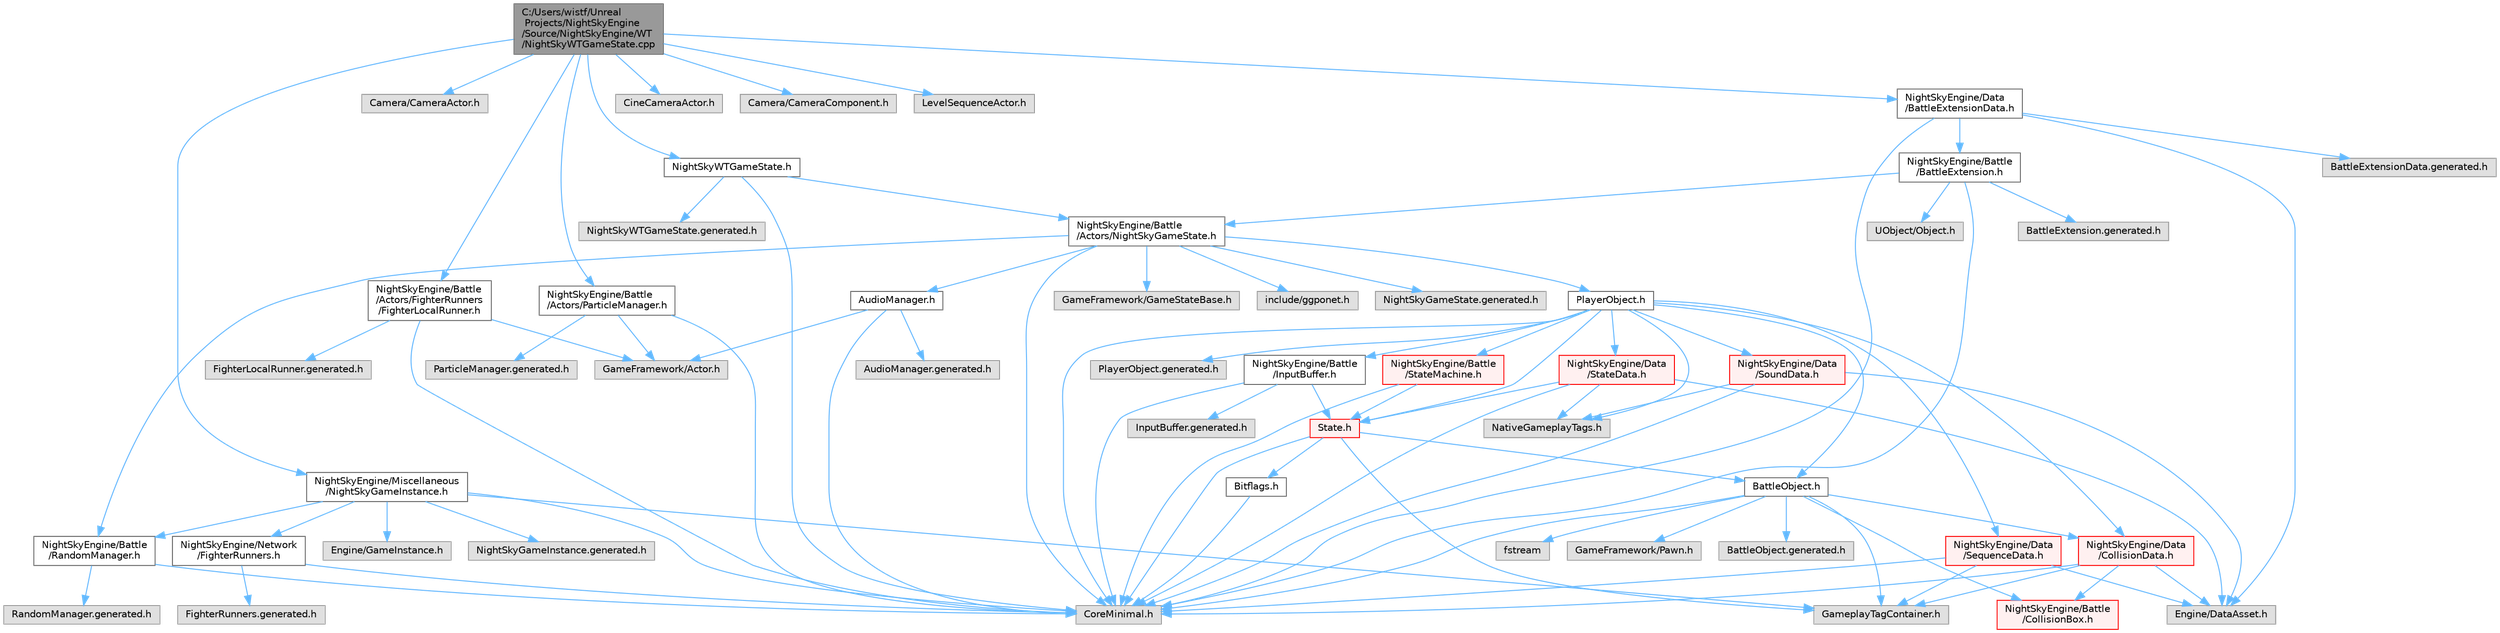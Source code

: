 digraph "C:/Users/wistf/Unreal Projects/NightSkyEngine/Source/NightSkyEngine/WT/NightSkyWTGameState.cpp"
{
 // LATEX_PDF_SIZE
  bgcolor="transparent";
  edge [fontname=Helvetica,fontsize=10,labelfontname=Helvetica,labelfontsize=10];
  node [fontname=Helvetica,fontsize=10,shape=box,height=0.2,width=0.4];
  Node1 [id="Node000001",label="C:/Users/wistf/Unreal\l Projects/NightSkyEngine\l/Source/NightSkyEngine/WT\l/NightSkyWTGameState.cpp",height=0.2,width=0.4,color="gray40", fillcolor="grey60", style="filled", fontcolor="black",tooltip=" "];
  Node1 -> Node2 [id="edge1_Node000001_Node000002",color="steelblue1",style="solid",tooltip=" "];
  Node2 [id="Node000002",label="NightSkyWTGameState.h",height=0.2,width=0.4,color="grey40", fillcolor="white", style="filled",URL="$_night_sky_w_t_game_state_8h.html",tooltip=" "];
  Node2 -> Node3 [id="edge2_Node000002_Node000003",color="steelblue1",style="solid",tooltip=" "];
  Node3 [id="Node000003",label="CoreMinimal.h",height=0.2,width=0.4,color="grey60", fillcolor="#E0E0E0", style="filled",tooltip=" "];
  Node2 -> Node4 [id="edge3_Node000002_Node000004",color="steelblue1",style="solid",tooltip=" "];
  Node4 [id="Node000004",label="NightSkyEngine/Battle\l/Actors/NightSkyGameState.h",height=0.2,width=0.4,color="grey40", fillcolor="white", style="filled",URL="$_night_sky_game_state_8h.html",tooltip=" "];
  Node4 -> Node3 [id="edge4_Node000004_Node000003",color="steelblue1",style="solid",tooltip=" "];
  Node4 -> Node5 [id="edge5_Node000004_Node000005",color="steelblue1",style="solid",tooltip=" "];
  Node5 [id="Node000005",label="AudioManager.h",height=0.2,width=0.4,color="grey40", fillcolor="white", style="filled",URL="$_audio_manager_8h.html",tooltip=" "];
  Node5 -> Node3 [id="edge6_Node000005_Node000003",color="steelblue1",style="solid",tooltip=" "];
  Node5 -> Node6 [id="edge7_Node000005_Node000006",color="steelblue1",style="solid",tooltip=" "];
  Node6 [id="Node000006",label="GameFramework/Actor.h",height=0.2,width=0.4,color="grey60", fillcolor="#E0E0E0", style="filled",tooltip=" "];
  Node5 -> Node7 [id="edge8_Node000005_Node000007",color="steelblue1",style="solid",tooltip=" "];
  Node7 [id="Node000007",label="AudioManager.generated.h",height=0.2,width=0.4,color="grey60", fillcolor="#E0E0E0", style="filled",tooltip=" "];
  Node4 -> Node8 [id="edge9_Node000004_Node000008",color="steelblue1",style="solid",tooltip=" "];
  Node8 [id="Node000008",label="PlayerObject.h",height=0.2,width=0.4,color="grey40", fillcolor="white", style="filled",URL="$_player_object_8h.html",tooltip=" "];
  Node8 -> Node3 [id="edge10_Node000008_Node000003",color="steelblue1",style="solid",tooltip=" "];
  Node8 -> Node9 [id="edge11_Node000008_Node000009",color="steelblue1",style="solid",tooltip=" "];
  Node9 [id="Node000009",label="BattleObject.h",height=0.2,width=0.4,color="grey40", fillcolor="white", style="filled",URL="$_battle_object_8h.html",tooltip=" "];
  Node9 -> Node10 [id="edge12_Node000009_Node000010",color="steelblue1",style="solid",tooltip=" "];
  Node10 [id="Node000010",label="fstream",height=0.2,width=0.4,color="grey60", fillcolor="#E0E0E0", style="filled",tooltip=" "];
  Node9 -> Node3 [id="edge13_Node000009_Node000003",color="steelblue1",style="solid",tooltip=" "];
  Node9 -> Node11 [id="edge14_Node000009_Node000011",color="steelblue1",style="solid",tooltip=" "];
  Node11 [id="Node000011",label="GameplayTagContainer.h",height=0.2,width=0.4,color="grey60", fillcolor="#E0E0E0", style="filled",tooltip=" "];
  Node9 -> Node12 [id="edge15_Node000009_Node000012",color="steelblue1",style="solid",tooltip=" "];
  Node12 [id="Node000012",label="GameFramework/Pawn.h",height=0.2,width=0.4,color="grey60", fillcolor="#E0E0E0", style="filled",tooltip=" "];
  Node9 -> Node13 [id="edge16_Node000009_Node000013",color="steelblue1",style="solid",tooltip=" "];
  Node13 [id="Node000013",label="NightSkyEngine/Battle\l/CollisionBox.h",height=0.2,width=0.4,color="red", fillcolor="#FFF0F0", style="filled",URL="$_collision_box_8h.html",tooltip=" "];
  Node9 -> Node16 [id="edge17_Node000009_Node000016",color="steelblue1",style="solid",tooltip=" "];
  Node16 [id="Node000016",label="NightSkyEngine/Data\l/CollisionData.h",height=0.2,width=0.4,color="red", fillcolor="#FFF0F0", style="filled",URL="$_collision_data_8h.html",tooltip=" "];
  Node16 -> Node3 [id="edge18_Node000016_Node000003",color="steelblue1",style="solid",tooltip=" "];
  Node16 -> Node17 [id="edge19_Node000016_Node000017",color="steelblue1",style="solid",tooltip=" "];
  Node17 [id="Node000017",label="Engine/DataAsset.h",height=0.2,width=0.4,color="grey60", fillcolor="#E0E0E0", style="filled",tooltip=" "];
  Node16 -> Node11 [id="edge20_Node000016_Node000011",color="steelblue1",style="solid",tooltip=" "];
  Node16 -> Node13 [id="edge21_Node000016_Node000013",color="steelblue1",style="solid",tooltip=" "];
  Node9 -> Node20 [id="edge22_Node000009_Node000020",color="steelblue1",style="solid",tooltip=" "];
  Node20 [id="Node000020",label="BattleObject.generated.h",height=0.2,width=0.4,color="grey60", fillcolor="#E0E0E0", style="filled",tooltip=" "];
  Node8 -> Node21 [id="edge23_Node000008_Node000021",color="steelblue1",style="solid",tooltip=" "];
  Node21 [id="Node000021",label="NativeGameplayTags.h",height=0.2,width=0.4,color="grey60", fillcolor="#E0E0E0", style="filled",tooltip=" "];
  Node8 -> Node22 [id="edge24_Node000008_Node000022",color="steelblue1",style="solid",tooltip=" "];
  Node22 [id="Node000022",label="NightSkyEngine/Battle\l/InputBuffer.h",height=0.2,width=0.4,color="grey40", fillcolor="white", style="filled",URL="$_input_buffer_8h.html",tooltip=" "];
  Node22 -> Node3 [id="edge25_Node000022_Node000003",color="steelblue1",style="solid",tooltip=" "];
  Node22 -> Node23 [id="edge26_Node000022_Node000023",color="steelblue1",style="solid",tooltip=" "];
  Node23 [id="Node000023",label="State.h",height=0.2,width=0.4,color="red", fillcolor="#FFF0F0", style="filled",URL="$_state_8h.html",tooltip=" "];
  Node23 -> Node3 [id="edge27_Node000023_Node000003",color="steelblue1",style="solid",tooltip=" "];
  Node23 -> Node24 [id="edge28_Node000023_Node000024",color="steelblue1",style="solid",tooltip=" "];
  Node24 [id="Node000024",label="Bitflags.h",height=0.2,width=0.4,color="grey40", fillcolor="white", style="filled",URL="$_bitflags_8h.html",tooltip=" "];
  Node24 -> Node3 [id="edge29_Node000024_Node000003",color="steelblue1",style="solid",tooltip=" "];
  Node23 -> Node11 [id="edge30_Node000023_Node000011",color="steelblue1",style="solid",tooltip=" "];
  Node23 -> Node9 [id="edge31_Node000023_Node000009",color="steelblue1",style="solid",tooltip=" "];
  Node22 -> Node29 [id="edge32_Node000022_Node000029",color="steelblue1",style="solid",tooltip=" "];
  Node29 [id="Node000029",label="InputBuffer.generated.h",height=0.2,width=0.4,color="grey60", fillcolor="#E0E0E0", style="filled",tooltip=" "];
  Node8 -> Node23 [id="edge33_Node000008_Node000023",color="steelblue1",style="solid",tooltip=" "];
  Node8 -> Node30 [id="edge34_Node000008_Node000030",color="steelblue1",style="solid",tooltip=" "];
  Node30 [id="Node000030",label="NightSkyEngine/Battle\l/StateMachine.h",height=0.2,width=0.4,color="red", fillcolor="#FFF0F0", style="filled",URL="$_state_machine_8h.html",tooltip=" "];
  Node30 -> Node3 [id="edge35_Node000030_Node000003",color="steelblue1",style="solid",tooltip=" "];
  Node30 -> Node23 [id="edge36_Node000030_Node000023",color="steelblue1",style="solid",tooltip=" "];
  Node8 -> Node16 [id="edge37_Node000008_Node000016",color="steelblue1",style="solid",tooltip=" "];
  Node8 -> Node32 [id="edge38_Node000008_Node000032",color="steelblue1",style="solid",tooltip=" "];
  Node32 [id="Node000032",label="NightSkyEngine/Data\l/SequenceData.h",height=0.2,width=0.4,color="red", fillcolor="#FFF0F0", style="filled",URL="$_sequence_data_8h.html",tooltip=" "];
  Node32 -> Node3 [id="edge39_Node000032_Node000003",color="steelblue1",style="solid",tooltip=" "];
  Node32 -> Node11 [id="edge40_Node000032_Node000011",color="steelblue1",style="solid",tooltip=" "];
  Node32 -> Node17 [id="edge41_Node000032_Node000017",color="steelblue1",style="solid",tooltip=" "];
  Node8 -> Node35 [id="edge42_Node000008_Node000035",color="steelblue1",style="solid",tooltip=" "];
  Node35 [id="Node000035",label="NightSkyEngine/Data\l/SoundData.h",height=0.2,width=0.4,color="red", fillcolor="#FFF0F0", style="filled",URL="$_sound_data_8h.html",tooltip=" "];
  Node35 -> Node3 [id="edge43_Node000035_Node000003",color="steelblue1",style="solid",tooltip=" "];
  Node35 -> Node21 [id="edge44_Node000035_Node000021",color="steelblue1",style="solid",tooltip=" "];
  Node35 -> Node17 [id="edge45_Node000035_Node000017",color="steelblue1",style="solid",tooltip=" "];
  Node8 -> Node37 [id="edge46_Node000008_Node000037",color="steelblue1",style="solid",tooltip=" "];
  Node37 [id="Node000037",label="NightSkyEngine/Data\l/StateData.h",height=0.2,width=0.4,color="red", fillcolor="#FFF0F0", style="filled",URL="$_state_data_8h.html",tooltip=" "];
  Node37 -> Node3 [id="edge47_Node000037_Node000003",color="steelblue1",style="solid",tooltip=" "];
  Node37 -> Node21 [id="edge48_Node000037_Node000021",color="steelblue1",style="solid",tooltip=" "];
  Node37 -> Node17 [id="edge49_Node000037_Node000017",color="steelblue1",style="solid",tooltip=" "];
  Node37 -> Node23 [id="edge50_Node000037_Node000023",color="steelblue1",style="solid",tooltip=" "];
  Node8 -> Node39 [id="edge51_Node000008_Node000039",color="steelblue1",style="solid",tooltip=" "];
  Node39 [id="Node000039",label="PlayerObject.generated.h",height=0.2,width=0.4,color="grey60", fillcolor="#E0E0E0", style="filled",tooltip=" "];
  Node4 -> Node40 [id="edge52_Node000004_Node000040",color="steelblue1",style="solid",tooltip=" "];
  Node40 [id="Node000040",label="GameFramework/GameStateBase.h",height=0.2,width=0.4,color="grey60", fillcolor="#E0E0E0", style="filled",tooltip=" "];
  Node4 -> Node41 [id="edge53_Node000004_Node000041",color="steelblue1",style="solid",tooltip=" "];
  Node41 [id="Node000041",label="include/ggponet.h",height=0.2,width=0.4,color="grey60", fillcolor="#E0E0E0", style="filled",tooltip=" "];
  Node4 -> Node42 [id="edge54_Node000004_Node000042",color="steelblue1",style="solid",tooltip=" "];
  Node42 [id="Node000042",label="NightSkyEngine/Battle\l/RandomManager.h",height=0.2,width=0.4,color="grey40", fillcolor="white", style="filled",URL="$_random_manager_8h.html",tooltip=" "];
  Node42 -> Node3 [id="edge55_Node000042_Node000003",color="steelblue1",style="solid",tooltip=" "];
  Node42 -> Node43 [id="edge56_Node000042_Node000043",color="steelblue1",style="solid",tooltip=" "];
  Node43 [id="Node000043",label="RandomManager.generated.h",height=0.2,width=0.4,color="grey60", fillcolor="#E0E0E0", style="filled",tooltip=" "];
  Node4 -> Node44 [id="edge57_Node000004_Node000044",color="steelblue1",style="solid",tooltip=" "];
  Node44 [id="Node000044",label="NightSkyGameState.generated.h",height=0.2,width=0.4,color="grey60", fillcolor="#E0E0E0", style="filled",tooltip=" "];
  Node2 -> Node45 [id="edge58_Node000002_Node000045",color="steelblue1",style="solid",tooltip=" "];
  Node45 [id="Node000045",label="NightSkyWTGameState.generated.h",height=0.2,width=0.4,color="grey60", fillcolor="#E0E0E0", style="filled",tooltip=" "];
  Node1 -> Node46 [id="edge59_Node000001_Node000046",color="steelblue1",style="solid",tooltip=" "];
  Node46 [id="Node000046",label="Camera/CameraActor.h",height=0.2,width=0.4,color="grey60", fillcolor="#E0E0E0", style="filled",tooltip=" "];
  Node1 -> Node47 [id="edge60_Node000001_Node000047",color="steelblue1",style="solid",tooltip=" "];
  Node47 [id="Node000047",label="NightSkyEngine/Battle\l/Actors/ParticleManager.h",height=0.2,width=0.4,color="grey40", fillcolor="white", style="filled",URL="$_particle_manager_8h.html",tooltip=" "];
  Node47 -> Node3 [id="edge61_Node000047_Node000003",color="steelblue1",style="solid",tooltip=" "];
  Node47 -> Node6 [id="edge62_Node000047_Node000006",color="steelblue1",style="solid",tooltip=" "];
  Node47 -> Node48 [id="edge63_Node000047_Node000048",color="steelblue1",style="solid",tooltip=" "];
  Node48 [id="Node000048",label="ParticleManager.generated.h",height=0.2,width=0.4,color="grey60", fillcolor="#E0E0E0", style="filled",tooltip=" "];
  Node1 -> Node49 [id="edge64_Node000001_Node000049",color="steelblue1",style="solid",tooltip=" "];
  Node49 [id="Node000049",label="NightSkyEngine/Battle\l/Actors/FighterRunners\l/FighterLocalRunner.h",height=0.2,width=0.4,color="grey40", fillcolor="white", style="filled",URL="$_fighter_local_runner_8h.html",tooltip=" "];
  Node49 -> Node3 [id="edge65_Node000049_Node000003",color="steelblue1",style="solid",tooltip=" "];
  Node49 -> Node6 [id="edge66_Node000049_Node000006",color="steelblue1",style="solid",tooltip=" "];
  Node49 -> Node50 [id="edge67_Node000049_Node000050",color="steelblue1",style="solid",tooltip=" "];
  Node50 [id="Node000050",label="FighterLocalRunner.generated.h",height=0.2,width=0.4,color="grey60", fillcolor="#E0E0E0", style="filled",tooltip=" "];
  Node1 -> Node51 [id="edge68_Node000001_Node000051",color="steelblue1",style="solid",tooltip=" "];
  Node51 [id="Node000051",label="NightSkyEngine/Miscellaneous\l/NightSkyGameInstance.h",height=0.2,width=0.4,color="grey40", fillcolor="white", style="filled",URL="$_night_sky_game_instance_8h.html",tooltip=" "];
  Node51 -> Node3 [id="edge69_Node000051_Node000003",color="steelblue1",style="solid",tooltip=" "];
  Node51 -> Node52 [id="edge70_Node000051_Node000052",color="steelblue1",style="solid",tooltip=" "];
  Node52 [id="Node000052",label="NightSkyEngine/Network\l/FighterRunners.h",height=0.2,width=0.4,color="grey40", fillcolor="white", style="filled",URL="$_fighter_runners_8h.html",tooltip=" "];
  Node52 -> Node3 [id="edge71_Node000052_Node000003",color="steelblue1",style="solid",tooltip=" "];
  Node52 -> Node53 [id="edge72_Node000052_Node000053",color="steelblue1",style="solid",tooltip=" "];
  Node53 [id="Node000053",label="FighterRunners.generated.h",height=0.2,width=0.4,color="grey60", fillcolor="#E0E0E0", style="filled",tooltip=" "];
  Node51 -> Node11 [id="edge73_Node000051_Node000011",color="steelblue1",style="solid",tooltip=" "];
  Node51 -> Node42 [id="edge74_Node000051_Node000042",color="steelblue1",style="solid",tooltip=" "];
  Node51 -> Node54 [id="edge75_Node000051_Node000054",color="steelblue1",style="solid",tooltip=" "];
  Node54 [id="Node000054",label="Engine/GameInstance.h",height=0.2,width=0.4,color="grey60", fillcolor="#E0E0E0", style="filled",tooltip=" "];
  Node51 -> Node55 [id="edge76_Node000051_Node000055",color="steelblue1",style="solid",tooltip=" "];
  Node55 [id="Node000055",label="NightSkyGameInstance.generated.h",height=0.2,width=0.4,color="grey60", fillcolor="#E0E0E0", style="filled",tooltip=" "];
  Node1 -> Node56 [id="edge77_Node000001_Node000056",color="steelblue1",style="solid",tooltip=" "];
  Node56 [id="Node000056",label="CineCameraActor.h",height=0.2,width=0.4,color="grey60", fillcolor="#E0E0E0", style="filled",tooltip=" "];
  Node1 -> Node57 [id="edge78_Node000001_Node000057",color="steelblue1",style="solid",tooltip=" "];
  Node57 [id="Node000057",label="Camera/CameraComponent.h",height=0.2,width=0.4,color="grey60", fillcolor="#E0E0E0", style="filled",tooltip=" "];
  Node1 -> Node58 [id="edge79_Node000001_Node000058",color="steelblue1",style="solid",tooltip=" "];
  Node58 [id="Node000058",label="LevelSequenceActor.h",height=0.2,width=0.4,color="grey60", fillcolor="#E0E0E0", style="filled",tooltip=" "];
  Node1 -> Node59 [id="edge80_Node000001_Node000059",color="steelblue1",style="solid",tooltip=" "];
  Node59 [id="Node000059",label="NightSkyEngine/Data\l/BattleExtensionData.h",height=0.2,width=0.4,color="grey40", fillcolor="white", style="filled",URL="$_battle_extension_data_8h.html",tooltip=" "];
  Node59 -> Node3 [id="edge81_Node000059_Node000003",color="steelblue1",style="solid",tooltip=" "];
  Node59 -> Node17 [id="edge82_Node000059_Node000017",color="steelblue1",style="solid",tooltip=" "];
  Node59 -> Node60 [id="edge83_Node000059_Node000060",color="steelblue1",style="solid",tooltip=" "];
  Node60 [id="Node000060",label="NightSkyEngine/Battle\l/BattleExtension.h",height=0.2,width=0.4,color="grey40", fillcolor="white", style="filled",URL="$_battle_extension_8h.html",tooltip=" "];
  Node60 -> Node3 [id="edge84_Node000060_Node000003",color="steelblue1",style="solid",tooltip=" "];
  Node60 -> Node4 [id="edge85_Node000060_Node000004",color="steelblue1",style="solid",tooltip=" "];
  Node60 -> Node26 [id="edge86_Node000060_Node000026",color="steelblue1",style="solid",tooltip=" "];
  Node26 [id="Node000026",label="UObject/Object.h",height=0.2,width=0.4,color="grey60", fillcolor="#E0E0E0", style="filled",tooltip=" "];
  Node60 -> Node61 [id="edge87_Node000060_Node000061",color="steelblue1",style="solid",tooltip=" "];
  Node61 [id="Node000061",label="BattleExtension.generated.h",height=0.2,width=0.4,color="grey60", fillcolor="#E0E0E0", style="filled",tooltip=" "];
  Node59 -> Node62 [id="edge88_Node000059_Node000062",color="steelblue1",style="solid",tooltip=" "];
  Node62 [id="Node000062",label="BattleExtensionData.generated.h",height=0.2,width=0.4,color="grey60", fillcolor="#E0E0E0", style="filled",tooltip=" "];
}
